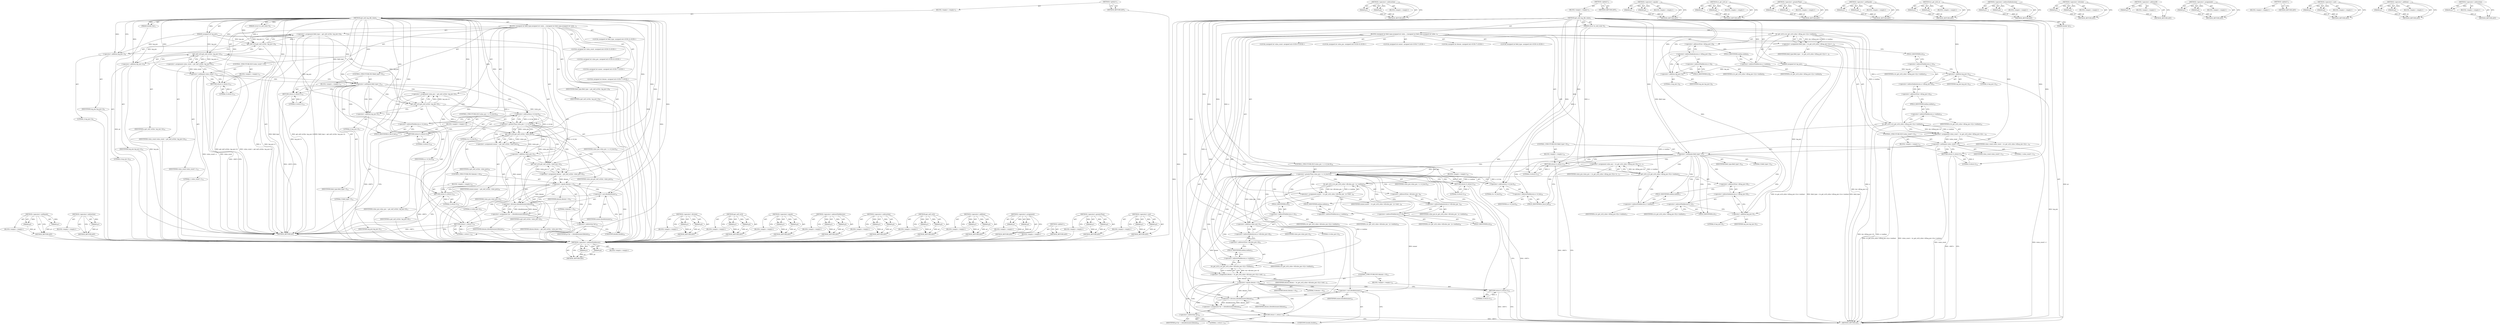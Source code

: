 digraph "&lt;operator&gt;.cast" {
vulnerable_170 [label=<(METHOD,&lt;operator&gt;.indirectFieldAccess)>];
vulnerable_171 [label=<(PARAM,p1)>];
vulnerable_172 [label=<(PARAM,p2)>];
vulnerable_173 [label=<(BLOCK,&lt;empty&gt;,&lt;empty&gt;)>];
vulnerable_174 [label=<(METHOD_RETURN,ANY)>];
vulnerable_195 [label=<(METHOD,&lt;operator&gt;.subtraction)>];
vulnerable_196 [label=<(PARAM,p1)>];
vulnerable_197 [label=<(PARAM,p2)>];
vulnerable_198 [label=<(BLOCK,&lt;empty&gt;,&lt;empty&gt;)>];
vulnerable_199 [label=<(METHOD_RETURN,ANY)>];
vulnerable_6 [label=<(METHOD,&lt;global&gt;)<SUB>1</SUB>>];
vulnerable_7 [label=<(BLOCK,&lt;empty&gt;,&lt;empty&gt;)<SUB>1</SUB>>];
vulnerable_8 [label=<(METHOD,get_exif_tag_dbl_value)<SUB>1</SUB>>];
vulnerable_9 [label=<(PARAM,struct iw_exif_state *e)<SUB>1</SUB>>];
vulnerable_10 [label=<(PARAM,unsigned int tag_pos)<SUB>1</SUB>>];
vulnerable_11 [label=<(PARAM,double *pv)<SUB>2</SUB>>];
vulnerable_12 [label=<(BLOCK,{
	unsigned int field_type;
	unsigned int value...,{
	unsigned int field_type;
	unsigned int value...)<SUB>3</SUB>>];
vulnerable_13 [label="<(LOCAL,unsigned int field_type: unsigned int)<SUB>4</SUB>>"];
vulnerable_14 [label="<(LOCAL,unsigned int value_count: unsigned int)<SUB>5</SUB>>"];
vulnerable_15 [label="<(LOCAL,unsigned int value_pos: unsigned int)<SUB>6</SUB>>"];
vulnerable_16 [label="<(LOCAL,unsigned int numer: unsigned int)<SUB>7</SUB>>"];
vulnerable_17 [label="<(LOCAL,unsigned int denom: unsigned int)<SUB>7</SUB>>"];
vulnerable_18 [label=<(&lt;operator&gt;.assignment,field_type = iw_get_ui16_e(&amp;e-&gt;d[tag_pos+2],e-&gt;...)<SUB>9</SUB>>];
vulnerable_19 [label=<(IDENTIFIER,field_type,field_type = iw_get_ui16_e(&amp;e-&gt;d[tag_pos+2],e-&gt;...)<SUB>9</SUB>>];
vulnerable_20 [label=<(iw_get_ui16_e,iw_get_ui16_e(&amp;e-&gt;d[tag_pos+2],e-&gt;endian))<SUB>9</SUB>>];
vulnerable_21 [label=<(&lt;operator&gt;.addressOf,&amp;e-&gt;d[tag_pos+2])<SUB>9</SUB>>];
vulnerable_22 [label=<(&lt;operator&gt;.indirectIndexAccess,e-&gt;d[tag_pos+2])<SUB>9</SUB>>];
vulnerable_23 [label=<(&lt;operator&gt;.indirectFieldAccess,e-&gt;d)<SUB>9</SUB>>];
vulnerable_24 [label=<(IDENTIFIER,e,iw_get_ui16_e(&amp;e-&gt;d[tag_pos+2],e-&gt;endian))<SUB>9</SUB>>];
vulnerable_25 [label=<(FIELD_IDENTIFIER,d,d)<SUB>9</SUB>>];
vulnerable_26 [label=<(&lt;operator&gt;.addition,tag_pos+2)<SUB>9</SUB>>];
vulnerable_27 [label=<(IDENTIFIER,tag_pos,tag_pos+2)<SUB>9</SUB>>];
vulnerable_28 [label=<(LITERAL,2,tag_pos+2)<SUB>9</SUB>>];
vulnerable_29 [label=<(&lt;operator&gt;.indirectFieldAccess,e-&gt;endian)<SUB>9</SUB>>];
vulnerable_30 [label=<(IDENTIFIER,e,iw_get_ui16_e(&amp;e-&gt;d[tag_pos+2],e-&gt;endian))<SUB>9</SUB>>];
vulnerable_31 [label=<(FIELD_IDENTIFIER,endian,endian)<SUB>9</SUB>>];
vulnerable_32 [label=<(&lt;operator&gt;.assignment,value_count = iw_get_ui32_e(&amp;e-&gt;d[tag_pos+4],e-...)<SUB>10</SUB>>];
vulnerable_33 [label=<(IDENTIFIER,value_count,value_count = iw_get_ui32_e(&amp;e-&gt;d[tag_pos+4],e-...)<SUB>10</SUB>>];
vulnerable_34 [label=<(iw_get_ui32_e,iw_get_ui32_e(&amp;e-&gt;d[tag_pos+4],e-&gt;endian))<SUB>10</SUB>>];
vulnerable_35 [label=<(&lt;operator&gt;.addressOf,&amp;e-&gt;d[tag_pos+4])<SUB>10</SUB>>];
vulnerable_36 [label=<(&lt;operator&gt;.indirectIndexAccess,e-&gt;d[tag_pos+4])<SUB>10</SUB>>];
vulnerable_37 [label=<(&lt;operator&gt;.indirectFieldAccess,e-&gt;d)<SUB>10</SUB>>];
vulnerable_38 [label=<(IDENTIFIER,e,iw_get_ui32_e(&amp;e-&gt;d[tag_pos+4],e-&gt;endian))<SUB>10</SUB>>];
vulnerable_39 [label=<(FIELD_IDENTIFIER,d,d)<SUB>10</SUB>>];
vulnerable_40 [label=<(&lt;operator&gt;.addition,tag_pos+4)<SUB>10</SUB>>];
vulnerable_41 [label=<(IDENTIFIER,tag_pos,tag_pos+4)<SUB>10</SUB>>];
vulnerable_42 [label=<(LITERAL,4,tag_pos+4)<SUB>10</SUB>>];
vulnerable_43 [label=<(&lt;operator&gt;.indirectFieldAccess,e-&gt;endian)<SUB>10</SUB>>];
vulnerable_44 [label=<(IDENTIFIER,e,iw_get_ui32_e(&amp;e-&gt;d[tag_pos+4],e-&gt;endian))<SUB>10</SUB>>];
vulnerable_45 [label=<(FIELD_IDENTIFIER,endian,endian)<SUB>10</SUB>>];
vulnerable_46 [label=<(CONTROL_STRUCTURE,IF,if (value_count!=1))<SUB>12</SUB>>];
vulnerable_47 [label=<(&lt;operator&gt;.notEquals,value_count!=1)<SUB>12</SUB>>];
vulnerable_48 [label=<(IDENTIFIER,value_count,value_count!=1)<SUB>12</SUB>>];
vulnerable_49 [label=<(LITERAL,1,value_count!=1)<SUB>12</SUB>>];
vulnerable_50 [label=<(BLOCK,&lt;empty&gt;,&lt;empty&gt;)<SUB>12</SUB>>];
vulnerable_51 [label=<(RETURN,return 0;,return 0;)<SUB>12</SUB>>];
vulnerable_52 [label=<(LITERAL,0,return 0;)<SUB>12</SUB>>];
vulnerable_53 [label=<(CONTROL_STRUCTURE,IF,if (field_type!=5))<SUB>14</SUB>>];
vulnerable_54 [label=<(&lt;operator&gt;.notEquals,field_type!=5)<SUB>14</SUB>>];
vulnerable_55 [label=<(IDENTIFIER,field_type,field_type!=5)<SUB>14</SUB>>];
vulnerable_56 [label=<(LITERAL,5,field_type!=5)<SUB>14</SUB>>];
vulnerable_57 [label=<(BLOCK,&lt;empty&gt;,&lt;empty&gt;)<SUB>14</SUB>>];
vulnerable_58 [label=<(RETURN,return 0;,return 0;)<SUB>14</SUB>>];
vulnerable_59 [label=<(LITERAL,0,return 0;)<SUB>14</SUB>>];
vulnerable_60 [label=<(&lt;operator&gt;.assignment,value_pos = iw_get_ui32_e(&amp;e-&gt;d[tag_pos+8],e-&gt;e...)<SUB>17</SUB>>];
vulnerable_61 [label=<(IDENTIFIER,value_pos,value_pos = iw_get_ui32_e(&amp;e-&gt;d[tag_pos+8],e-&gt;e...)<SUB>17</SUB>>];
vulnerable_62 [label=<(iw_get_ui32_e,iw_get_ui32_e(&amp;e-&gt;d[tag_pos+8],e-&gt;endian))<SUB>17</SUB>>];
vulnerable_63 [label=<(&lt;operator&gt;.addressOf,&amp;e-&gt;d[tag_pos+8])<SUB>17</SUB>>];
vulnerable_64 [label=<(&lt;operator&gt;.indirectIndexAccess,e-&gt;d[tag_pos+8])<SUB>17</SUB>>];
vulnerable_65 [label=<(&lt;operator&gt;.indirectFieldAccess,e-&gt;d)<SUB>17</SUB>>];
vulnerable_66 [label=<(IDENTIFIER,e,iw_get_ui32_e(&amp;e-&gt;d[tag_pos+8],e-&gt;endian))<SUB>17</SUB>>];
vulnerable_67 [label=<(FIELD_IDENTIFIER,d,d)<SUB>17</SUB>>];
vulnerable_68 [label=<(&lt;operator&gt;.addition,tag_pos+8)<SUB>17</SUB>>];
vulnerable_69 [label=<(IDENTIFIER,tag_pos,tag_pos+8)<SUB>17</SUB>>];
vulnerable_70 [label=<(LITERAL,8,tag_pos+8)<SUB>17</SUB>>];
vulnerable_71 [label=<(&lt;operator&gt;.indirectFieldAccess,e-&gt;endian)<SUB>17</SUB>>];
vulnerable_72 [label=<(IDENTIFIER,e,iw_get_ui32_e(&amp;e-&gt;d[tag_pos+8],e-&gt;endian))<SUB>17</SUB>>];
vulnerable_73 [label=<(FIELD_IDENTIFIER,endian,endian)<SUB>17</SUB>>];
vulnerable_74 [label=<(CONTROL_STRUCTURE,IF,if (value_pos &gt; e-&gt;d_len-8))<SUB>18</SUB>>];
vulnerable_75 [label=<(&lt;operator&gt;.greaterThan,value_pos &gt; e-&gt;d_len-8)<SUB>18</SUB>>];
vulnerable_76 [label=<(IDENTIFIER,value_pos,value_pos &gt; e-&gt;d_len-8)<SUB>18</SUB>>];
vulnerable_77 [label=<(&lt;operator&gt;.subtraction,e-&gt;d_len-8)<SUB>18</SUB>>];
vulnerable_78 [label=<(&lt;operator&gt;.indirectFieldAccess,e-&gt;d_len)<SUB>18</SUB>>];
vulnerable_79 [label=<(IDENTIFIER,e,e-&gt;d_len-8)<SUB>18</SUB>>];
vulnerable_80 [label=<(FIELD_IDENTIFIER,d_len,d_len)<SUB>18</SUB>>];
vulnerable_81 [label=<(LITERAL,8,e-&gt;d_len-8)<SUB>18</SUB>>];
vulnerable_82 [label=<(BLOCK,&lt;empty&gt;,&lt;empty&gt;)<SUB>18</SUB>>];
vulnerable_83 [label=<(RETURN,return 0;,return 0;)<SUB>18</SUB>>];
vulnerable_84 [label=<(LITERAL,0,return 0;)<SUB>18</SUB>>];
vulnerable_85 [label=<(&lt;operator&gt;.assignment,numer = iw_get_ui32_e(&amp;e-&gt;d[value_pos  ],e-&gt;end...)<SUB>20</SUB>>];
vulnerable_86 [label=<(IDENTIFIER,numer,numer = iw_get_ui32_e(&amp;e-&gt;d[value_pos  ],e-&gt;end...)<SUB>20</SUB>>];
vulnerable_87 [label=<(iw_get_ui32_e,iw_get_ui32_e(&amp;e-&gt;d[value_pos  ],e-&gt;endian))<SUB>20</SUB>>];
vulnerable_88 [label=<(&lt;operator&gt;.addressOf,&amp;e-&gt;d[value_pos  ])<SUB>20</SUB>>];
vulnerable_89 [label=<(&lt;operator&gt;.indirectIndexAccess,e-&gt;d[value_pos  ])<SUB>20</SUB>>];
vulnerable_90 [label=<(&lt;operator&gt;.indirectFieldAccess,e-&gt;d)<SUB>20</SUB>>];
vulnerable_91 [label=<(IDENTIFIER,e,iw_get_ui32_e(&amp;e-&gt;d[value_pos  ],e-&gt;endian))<SUB>20</SUB>>];
vulnerable_92 [label=<(FIELD_IDENTIFIER,d,d)<SUB>20</SUB>>];
vulnerable_93 [label=<(IDENTIFIER,value_pos,iw_get_ui32_e(&amp;e-&gt;d[value_pos  ],e-&gt;endian))<SUB>20</SUB>>];
vulnerable_94 [label=<(&lt;operator&gt;.indirectFieldAccess,e-&gt;endian)<SUB>20</SUB>>];
vulnerable_95 [label=<(IDENTIFIER,e,iw_get_ui32_e(&amp;e-&gt;d[value_pos  ],e-&gt;endian))<SUB>20</SUB>>];
vulnerable_96 [label=<(FIELD_IDENTIFIER,endian,endian)<SUB>20</SUB>>];
vulnerable_97 [label=<(&lt;operator&gt;.assignment,denom = iw_get_ui32_e(&amp;e-&gt;d[value_pos+4],e-&gt;end...)<SUB>21</SUB>>];
vulnerable_98 [label=<(IDENTIFIER,denom,denom = iw_get_ui32_e(&amp;e-&gt;d[value_pos+4],e-&gt;end...)<SUB>21</SUB>>];
vulnerable_99 [label=<(iw_get_ui32_e,iw_get_ui32_e(&amp;e-&gt;d[value_pos+4],e-&gt;endian))<SUB>21</SUB>>];
vulnerable_100 [label=<(&lt;operator&gt;.addressOf,&amp;e-&gt;d[value_pos+4])<SUB>21</SUB>>];
vulnerable_101 [label=<(&lt;operator&gt;.indirectIndexAccess,e-&gt;d[value_pos+4])<SUB>21</SUB>>];
vulnerable_102 [label=<(&lt;operator&gt;.indirectFieldAccess,e-&gt;d)<SUB>21</SUB>>];
vulnerable_103 [label=<(IDENTIFIER,e,iw_get_ui32_e(&amp;e-&gt;d[value_pos+4],e-&gt;endian))<SUB>21</SUB>>];
vulnerable_104 [label=<(FIELD_IDENTIFIER,d,d)<SUB>21</SUB>>];
vulnerable_105 [label=<(&lt;operator&gt;.addition,value_pos+4)<SUB>21</SUB>>];
vulnerable_106 [label=<(IDENTIFIER,value_pos,value_pos+4)<SUB>21</SUB>>];
vulnerable_107 [label=<(LITERAL,4,value_pos+4)<SUB>21</SUB>>];
vulnerable_108 [label=<(&lt;operator&gt;.indirectFieldAccess,e-&gt;endian)<SUB>21</SUB>>];
vulnerable_109 [label=<(IDENTIFIER,e,iw_get_ui32_e(&amp;e-&gt;d[value_pos+4],e-&gt;endian))<SUB>21</SUB>>];
vulnerable_110 [label=<(FIELD_IDENTIFIER,endian,endian)<SUB>21</SUB>>];
vulnerable_111 [label=<(CONTROL_STRUCTURE,IF,if (denom==0))<SUB>22</SUB>>];
vulnerable_112 [label=<(&lt;operator&gt;.equals,denom==0)<SUB>22</SUB>>];
vulnerable_113 [label=<(IDENTIFIER,denom,denom==0)<SUB>22</SUB>>];
vulnerable_114 [label=<(LITERAL,0,denom==0)<SUB>22</SUB>>];
vulnerable_115 [label=<(BLOCK,&lt;empty&gt;,&lt;empty&gt;)<SUB>22</SUB>>];
vulnerable_116 [label=<(RETURN,return 0;,return 0;)<SUB>22</SUB>>];
vulnerable_117 [label=<(LITERAL,0,return 0;)<SUB>22</SUB>>];
vulnerable_118 [label=<(&lt;operator&gt;.assignment,*pv = ((double)numer)/denom)<SUB>24</SUB>>];
vulnerable_119 [label=<(&lt;operator&gt;.indirection,*pv)<SUB>24</SUB>>];
vulnerable_120 [label=<(IDENTIFIER,pv,*pv = ((double)numer)/denom)<SUB>24</SUB>>];
vulnerable_121 [label=<(&lt;operator&gt;.division,((double)numer)/denom)<SUB>24</SUB>>];
vulnerable_122 [label=<(&lt;operator&gt;.cast,(double)numer)<SUB>24</SUB>>];
vulnerable_123 [label=<(UNKNOWN,double,double)<SUB>24</SUB>>];
vulnerable_124 [label=<(IDENTIFIER,numer,(double)numer)<SUB>24</SUB>>];
vulnerable_125 [label=<(IDENTIFIER,denom,((double)numer)/denom)<SUB>24</SUB>>];
vulnerable_126 [label=<(RETURN,return 1;,return 1;)<SUB>25</SUB>>];
vulnerable_127 [label=<(LITERAL,1,return 1;)<SUB>25</SUB>>];
vulnerable_128 [label=<(METHOD_RETURN,int)<SUB>1</SUB>>];
vulnerable_130 [label=<(METHOD_RETURN,ANY)<SUB>1</SUB>>];
vulnerable_200 [label=<(METHOD,&lt;operator&gt;.equals)>];
vulnerable_201 [label=<(PARAM,p1)>];
vulnerable_202 [label=<(PARAM,p2)>];
vulnerable_203 [label=<(BLOCK,&lt;empty&gt;,&lt;empty&gt;)>];
vulnerable_204 [label=<(METHOD_RETURN,ANY)>];
vulnerable_156 [label=<(METHOD,iw_get_ui16_e)>];
vulnerable_157 [label=<(PARAM,p1)>];
vulnerable_158 [label=<(PARAM,p2)>];
vulnerable_159 [label=<(BLOCK,&lt;empty&gt;,&lt;empty&gt;)>];
vulnerable_160 [label=<(METHOD_RETURN,ANY)>];
vulnerable_190 [label=<(METHOD,&lt;operator&gt;.greaterThan)>];
vulnerable_191 [label=<(PARAM,p1)>];
vulnerable_192 [label=<(PARAM,p2)>];
vulnerable_193 [label=<(BLOCK,&lt;empty&gt;,&lt;empty&gt;)>];
vulnerable_194 [label=<(METHOD_RETURN,ANY)>];
vulnerable_185 [label=<(METHOD,&lt;operator&gt;.notEquals)>];
vulnerable_186 [label=<(PARAM,p1)>];
vulnerable_187 [label=<(PARAM,p2)>];
vulnerable_188 [label=<(BLOCK,&lt;empty&gt;,&lt;empty&gt;)>];
vulnerable_189 [label=<(METHOD_RETURN,ANY)>];
vulnerable_180 [label=<(METHOD,iw_get_ui32_e)>];
vulnerable_181 [label=<(PARAM,p1)>];
vulnerable_182 [label=<(PARAM,p2)>];
vulnerable_183 [label=<(BLOCK,&lt;empty&gt;,&lt;empty&gt;)>];
vulnerable_184 [label=<(METHOD_RETURN,ANY)>];
vulnerable_165 [label=<(METHOD,&lt;operator&gt;.indirectIndexAccess)>];
vulnerable_166 [label=<(PARAM,p1)>];
vulnerable_167 [label=<(PARAM,p2)>];
vulnerable_168 [label=<(BLOCK,&lt;empty&gt;,&lt;empty&gt;)>];
vulnerable_169 [label=<(METHOD_RETURN,ANY)>];
vulnerable_209 [label=<(METHOD,&lt;operator&gt;.division)>];
vulnerable_210 [label=<(PARAM,p1)>];
vulnerable_211 [label=<(PARAM,p2)>];
vulnerable_212 [label=<(BLOCK,&lt;empty&gt;,&lt;empty&gt;)>];
vulnerable_213 [label=<(METHOD_RETURN,ANY)>];
vulnerable_161 [label=<(METHOD,&lt;operator&gt;.addressOf)>];
vulnerable_162 [label=<(PARAM,p1)>];
vulnerable_163 [label=<(BLOCK,&lt;empty&gt;,&lt;empty&gt;)>];
vulnerable_164 [label=<(METHOD_RETURN,ANY)>];
vulnerable_151 [label=<(METHOD,&lt;operator&gt;.assignment)>];
vulnerable_152 [label=<(PARAM,p1)>];
vulnerable_153 [label=<(PARAM,p2)>];
vulnerable_154 [label=<(BLOCK,&lt;empty&gt;,&lt;empty&gt;)>];
vulnerable_155 [label=<(METHOD_RETURN,ANY)>];
vulnerable_145 [label=<(METHOD,&lt;global&gt;)<SUB>1</SUB>>];
vulnerable_146 [label=<(BLOCK,&lt;empty&gt;,&lt;empty&gt;)>];
vulnerable_147 [label=<(METHOD_RETURN,ANY)>];
vulnerable_214 [label=<(METHOD,&lt;operator&gt;.cast)>];
vulnerable_215 [label=<(PARAM,p1)>];
vulnerable_216 [label=<(PARAM,p2)>];
vulnerable_217 [label=<(BLOCK,&lt;empty&gt;,&lt;empty&gt;)>];
vulnerable_218 [label=<(METHOD_RETURN,ANY)>];
vulnerable_175 [label=<(METHOD,&lt;operator&gt;.addition)>];
vulnerable_176 [label=<(PARAM,p1)>];
vulnerable_177 [label=<(PARAM,p2)>];
vulnerable_178 [label=<(BLOCK,&lt;empty&gt;,&lt;empty&gt;)>];
vulnerable_179 [label=<(METHOD_RETURN,ANY)>];
vulnerable_205 [label=<(METHOD,&lt;operator&gt;.indirection)>];
vulnerable_206 [label=<(PARAM,p1)>];
vulnerable_207 [label=<(BLOCK,&lt;empty&gt;,&lt;empty&gt;)>];
vulnerable_208 [label=<(METHOD_RETURN,ANY)>];
fixed_136 [label=<(METHOD,&lt;operator&gt;.notEquals)>];
fixed_137 [label=<(PARAM,p1)>];
fixed_138 [label=<(PARAM,p2)>];
fixed_139 [label=<(BLOCK,&lt;empty&gt;,&lt;empty&gt;)>];
fixed_140 [label=<(METHOD_RETURN,ANY)>];
fixed_161 [label=<(METHOD,&lt;operator&gt;.indirection)>];
fixed_162 [label=<(PARAM,p1)>];
fixed_163 [label=<(BLOCK,&lt;empty&gt;,&lt;empty&gt;)>];
fixed_164 [label=<(METHOD_RETURN,ANY)>];
fixed_6 [label=<(METHOD,&lt;global&gt;)<SUB>1</SUB>>];
fixed_7 [label=<(BLOCK,&lt;empty&gt;,&lt;empty&gt;)<SUB>1</SUB>>];
fixed_8 [label=<(METHOD,get_exif_tag_dbl_value)<SUB>1</SUB>>];
fixed_9 [label=<(PARAM,struct iw_exif_state *e)<SUB>1</SUB>>];
fixed_10 [label=<(PARAM,unsigned int tag_pos)<SUB>1</SUB>>];
fixed_11 [label=<(PARAM,double *pv)<SUB>2</SUB>>];
fixed_12 [label=<(BLOCK,{
	unsigned int field_type;
	unsigned int value...,{
	unsigned int field_type;
	unsigned int value...)<SUB>3</SUB>>];
fixed_13 [label="<(LOCAL,unsigned int field_type: unsigned int)<SUB>4</SUB>>"];
fixed_14 [label="<(LOCAL,unsigned int value_count: unsigned int)<SUB>5</SUB>>"];
fixed_15 [label="<(LOCAL,unsigned int value_pos: unsigned int)<SUB>6</SUB>>"];
fixed_16 [label="<(LOCAL,unsigned int numer: unsigned int)<SUB>7</SUB>>"];
fixed_17 [label="<(LOCAL,unsigned int denom: unsigned int)<SUB>7</SUB>>"];
fixed_18 [label=<(&lt;operator&gt;.assignment,field_type = get_exif_ui16(e, tag_pos+2))<SUB>9</SUB>>];
fixed_19 [label=<(IDENTIFIER,field_type,field_type = get_exif_ui16(e, tag_pos+2))<SUB>9</SUB>>];
fixed_20 [label=<(get_exif_ui16,get_exif_ui16(e, tag_pos+2))<SUB>9</SUB>>];
fixed_21 [label=<(IDENTIFIER,e,get_exif_ui16(e, tag_pos+2))<SUB>9</SUB>>];
fixed_22 [label=<(&lt;operator&gt;.addition,tag_pos+2)<SUB>9</SUB>>];
fixed_23 [label=<(IDENTIFIER,tag_pos,tag_pos+2)<SUB>9</SUB>>];
fixed_24 [label=<(LITERAL,2,tag_pos+2)<SUB>9</SUB>>];
fixed_25 [label=<(&lt;operator&gt;.assignment,value_count = get_exif_ui32(e, tag_pos+4))<SUB>10</SUB>>];
fixed_26 [label=<(IDENTIFIER,value_count,value_count = get_exif_ui32(e, tag_pos+4))<SUB>10</SUB>>];
fixed_27 [label=<(get_exif_ui32,get_exif_ui32(e, tag_pos+4))<SUB>10</SUB>>];
fixed_28 [label=<(IDENTIFIER,e,get_exif_ui32(e, tag_pos+4))<SUB>10</SUB>>];
fixed_29 [label=<(&lt;operator&gt;.addition,tag_pos+4)<SUB>10</SUB>>];
fixed_30 [label=<(IDENTIFIER,tag_pos,tag_pos+4)<SUB>10</SUB>>];
fixed_31 [label=<(LITERAL,4,tag_pos+4)<SUB>10</SUB>>];
fixed_32 [label=<(CONTROL_STRUCTURE,IF,if (value_count!=1))<SUB>12</SUB>>];
fixed_33 [label=<(&lt;operator&gt;.notEquals,value_count!=1)<SUB>12</SUB>>];
fixed_34 [label=<(IDENTIFIER,value_count,value_count!=1)<SUB>12</SUB>>];
fixed_35 [label=<(LITERAL,1,value_count!=1)<SUB>12</SUB>>];
fixed_36 [label=<(BLOCK,&lt;empty&gt;,&lt;empty&gt;)<SUB>12</SUB>>];
fixed_37 [label=<(RETURN,return 0;,return 0;)<SUB>12</SUB>>];
fixed_38 [label=<(LITERAL,0,return 0;)<SUB>12</SUB>>];
fixed_39 [label=<(CONTROL_STRUCTURE,IF,if (field_type!=5))<SUB>14</SUB>>];
fixed_40 [label=<(&lt;operator&gt;.notEquals,field_type!=5)<SUB>14</SUB>>];
fixed_41 [label=<(IDENTIFIER,field_type,field_type!=5)<SUB>14</SUB>>];
fixed_42 [label=<(LITERAL,5,field_type!=5)<SUB>14</SUB>>];
fixed_43 [label=<(BLOCK,&lt;empty&gt;,&lt;empty&gt;)<SUB>14</SUB>>];
fixed_44 [label=<(RETURN,return 0;,return 0;)<SUB>14</SUB>>];
fixed_45 [label=<(LITERAL,0,return 0;)<SUB>14</SUB>>];
fixed_46 [label=<(&lt;operator&gt;.assignment,value_pos = get_exif_ui32(e, tag_pos+8))<SUB>17</SUB>>];
fixed_47 [label=<(IDENTIFIER,value_pos,value_pos = get_exif_ui32(e, tag_pos+8))<SUB>17</SUB>>];
fixed_48 [label=<(get_exif_ui32,get_exif_ui32(e, tag_pos+8))<SUB>17</SUB>>];
fixed_49 [label=<(IDENTIFIER,e,get_exif_ui32(e, tag_pos+8))<SUB>17</SUB>>];
fixed_50 [label=<(&lt;operator&gt;.addition,tag_pos+8)<SUB>17</SUB>>];
fixed_51 [label=<(IDENTIFIER,tag_pos,tag_pos+8)<SUB>17</SUB>>];
fixed_52 [label=<(LITERAL,8,tag_pos+8)<SUB>17</SUB>>];
fixed_53 [label=<(CONTROL_STRUCTURE,IF,if (value_pos &gt; e-&gt;d_len-8))<SUB>18</SUB>>];
fixed_54 [label=<(&lt;operator&gt;.greaterThan,value_pos &gt; e-&gt;d_len-8)<SUB>18</SUB>>];
fixed_55 [label=<(IDENTIFIER,value_pos,value_pos &gt; e-&gt;d_len-8)<SUB>18</SUB>>];
fixed_56 [label=<(&lt;operator&gt;.subtraction,e-&gt;d_len-8)<SUB>18</SUB>>];
fixed_57 [label=<(&lt;operator&gt;.indirectFieldAccess,e-&gt;d_len)<SUB>18</SUB>>];
fixed_58 [label=<(IDENTIFIER,e,e-&gt;d_len-8)<SUB>18</SUB>>];
fixed_59 [label=<(FIELD_IDENTIFIER,d_len,d_len)<SUB>18</SUB>>];
fixed_60 [label=<(LITERAL,8,e-&gt;d_len-8)<SUB>18</SUB>>];
fixed_61 [label=<(BLOCK,&lt;empty&gt;,&lt;empty&gt;)<SUB>18</SUB>>];
fixed_62 [label=<(RETURN,return 0;,return 0;)<SUB>18</SUB>>];
fixed_63 [label=<(LITERAL,0,return 0;)<SUB>18</SUB>>];
fixed_64 [label=<(&lt;operator&gt;.assignment,numer = get_exif_ui32(e, value_pos))<SUB>20</SUB>>];
fixed_65 [label=<(IDENTIFIER,numer,numer = get_exif_ui32(e, value_pos))<SUB>20</SUB>>];
fixed_66 [label=<(get_exif_ui32,get_exif_ui32(e, value_pos))<SUB>20</SUB>>];
fixed_67 [label=<(IDENTIFIER,e,get_exif_ui32(e, value_pos))<SUB>20</SUB>>];
fixed_68 [label=<(IDENTIFIER,value_pos,get_exif_ui32(e, value_pos))<SUB>20</SUB>>];
fixed_69 [label=<(&lt;operator&gt;.assignment,denom = get_exif_ui32(e, value_pos+4))<SUB>21</SUB>>];
fixed_70 [label=<(IDENTIFIER,denom,denom = get_exif_ui32(e, value_pos+4))<SUB>21</SUB>>];
fixed_71 [label=<(get_exif_ui32,get_exif_ui32(e, value_pos+4))<SUB>21</SUB>>];
fixed_72 [label=<(IDENTIFIER,e,get_exif_ui32(e, value_pos+4))<SUB>21</SUB>>];
fixed_73 [label=<(&lt;operator&gt;.addition,value_pos+4)<SUB>21</SUB>>];
fixed_74 [label=<(IDENTIFIER,value_pos,value_pos+4)<SUB>21</SUB>>];
fixed_75 [label=<(LITERAL,4,value_pos+4)<SUB>21</SUB>>];
fixed_76 [label=<(CONTROL_STRUCTURE,IF,if (denom==0))<SUB>22</SUB>>];
fixed_77 [label=<(&lt;operator&gt;.equals,denom==0)<SUB>22</SUB>>];
fixed_78 [label=<(IDENTIFIER,denom,denom==0)<SUB>22</SUB>>];
fixed_79 [label=<(LITERAL,0,denom==0)<SUB>22</SUB>>];
fixed_80 [label=<(BLOCK,&lt;empty&gt;,&lt;empty&gt;)<SUB>22</SUB>>];
fixed_81 [label=<(RETURN,return 0;,return 0;)<SUB>22</SUB>>];
fixed_82 [label=<(LITERAL,0,return 0;)<SUB>22</SUB>>];
fixed_83 [label=<(&lt;operator&gt;.assignment,*pv = ((double)numer)/denom)<SUB>24</SUB>>];
fixed_84 [label=<(&lt;operator&gt;.indirection,*pv)<SUB>24</SUB>>];
fixed_85 [label=<(IDENTIFIER,pv,*pv = ((double)numer)/denom)<SUB>24</SUB>>];
fixed_86 [label=<(&lt;operator&gt;.division,((double)numer)/denom)<SUB>24</SUB>>];
fixed_87 [label=<(&lt;operator&gt;.cast,(double)numer)<SUB>24</SUB>>];
fixed_88 [label=<(UNKNOWN,double,double)<SUB>24</SUB>>];
fixed_89 [label=<(IDENTIFIER,numer,(double)numer)<SUB>24</SUB>>];
fixed_90 [label=<(IDENTIFIER,denom,((double)numer)/denom)<SUB>24</SUB>>];
fixed_91 [label=<(RETURN,return 1;,return 1;)<SUB>25</SUB>>];
fixed_92 [label=<(LITERAL,1,return 1;)<SUB>25</SUB>>];
fixed_93 [label=<(METHOD_RETURN,int)<SUB>1</SUB>>];
fixed_95 [label=<(METHOD_RETURN,ANY)<SUB>1</SUB>>];
fixed_165 [label=<(METHOD,&lt;operator&gt;.division)>];
fixed_166 [label=<(PARAM,p1)>];
fixed_167 [label=<(PARAM,p2)>];
fixed_168 [label=<(BLOCK,&lt;empty&gt;,&lt;empty&gt;)>];
fixed_169 [label=<(METHOD_RETURN,ANY)>];
fixed_121 [label=<(METHOD,get_exif_ui16)>];
fixed_122 [label=<(PARAM,p1)>];
fixed_123 [label=<(PARAM,p2)>];
fixed_124 [label=<(BLOCK,&lt;empty&gt;,&lt;empty&gt;)>];
fixed_125 [label=<(METHOD_RETURN,ANY)>];
fixed_156 [label=<(METHOD,&lt;operator&gt;.equals)>];
fixed_157 [label=<(PARAM,p1)>];
fixed_158 [label=<(PARAM,p2)>];
fixed_159 [label=<(BLOCK,&lt;empty&gt;,&lt;empty&gt;)>];
fixed_160 [label=<(METHOD_RETURN,ANY)>];
fixed_151 [label=<(METHOD,&lt;operator&gt;.indirectFieldAccess)>];
fixed_152 [label=<(PARAM,p1)>];
fixed_153 [label=<(PARAM,p2)>];
fixed_154 [label=<(BLOCK,&lt;empty&gt;,&lt;empty&gt;)>];
fixed_155 [label=<(METHOD_RETURN,ANY)>];
fixed_146 [label=<(METHOD,&lt;operator&gt;.subtraction)>];
fixed_147 [label=<(PARAM,p1)>];
fixed_148 [label=<(PARAM,p2)>];
fixed_149 [label=<(BLOCK,&lt;empty&gt;,&lt;empty&gt;)>];
fixed_150 [label=<(METHOD_RETURN,ANY)>];
fixed_131 [label=<(METHOD,get_exif_ui32)>];
fixed_132 [label=<(PARAM,p1)>];
fixed_133 [label=<(PARAM,p2)>];
fixed_134 [label=<(BLOCK,&lt;empty&gt;,&lt;empty&gt;)>];
fixed_135 [label=<(METHOD_RETURN,ANY)>];
fixed_126 [label=<(METHOD,&lt;operator&gt;.addition)>];
fixed_127 [label=<(PARAM,p1)>];
fixed_128 [label=<(PARAM,p2)>];
fixed_129 [label=<(BLOCK,&lt;empty&gt;,&lt;empty&gt;)>];
fixed_130 [label=<(METHOD_RETURN,ANY)>];
fixed_116 [label=<(METHOD,&lt;operator&gt;.assignment)>];
fixed_117 [label=<(PARAM,p1)>];
fixed_118 [label=<(PARAM,p2)>];
fixed_119 [label=<(BLOCK,&lt;empty&gt;,&lt;empty&gt;)>];
fixed_120 [label=<(METHOD_RETURN,ANY)>];
fixed_110 [label=<(METHOD,&lt;global&gt;)<SUB>1</SUB>>];
fixed_111 [label=<(BLOCK,&lt;empty&gt;,&lt;empty&gt;)>];
fixed_112 [label=<(METHOD_RETURN,ANY)>];
fixed_141 [label=<(METHOD,&lt;operator&gt;.greaterThan)>];
fixed_142 [label=<(PARAM,p1)>];
fixed_143 [label=<(PARAM,p2)>];
fixed_144 [label=<(BLOCK,&lt;empty&gt;,&lt;empty&gt;)>];
fixed_145 [label=<(METHOD_RETURN,ANY)>];
fixed_170 [label=<(METHOD,&lt;operator&gt;.cast)>];
fixed_171 [label=<(PARAM,p1)>];
fixed_172 [label=<(PARAM,p2)>];
fixed_173 [label=<(BLOCK,&lt;empty&gt;,&lt;empty&gt;)>];
fixed_174 [label=<(METHOD_RETURN,ANY)>];
vulnerable_170 -> vulnerable_171  [key=0, label="AST: "];
vulnerable_170 -> vulnerable_171  [key=1, label="DDG: "];
vulnerable_170 -> vulnerable_173  [key=0, label="AST: "];
vulnerable_170 -> vulnerable_172  [key=0, label="AST: "];
vulnerable_170 -> vulnerable_172  [key=1, label="DDG: "];
vulnerable_170 -> vulnerable_174  [key=0, label="AST: "];
vulnerable_170 -> vulnerable_174  [key=1, label="CFG: "];
vulnerable_171 -> vulnerable_174  [key=0, label="DDG: p1"];
vulnerable_172 -> vulnerable_174  [key=0, label="DDG: p2"];
vulnerable_195 -> vulnerable_196  [key=0, label="AST: "];
vulnerable_195 -> vulnerable_196  [key=1, label="DDG: "];
vulnerable_195 -> vulnerable_198  [key=0, label="AST: "];
vulnerable_195 -> vulnerable_197  [key=0, label="AST: "];
vulnerable_195 -> vulnerable_197  [key=1, label="DDG: "];
vulnerable_195 -> vulnerable_199  [key=0, label="AST: "];
vulnerable_195 -> vulnerable_199  [key=1, label="CFG: "];
vulnerable_196 -> vulnerable_199  [key=0, label="DDG: p1"];
vulnerable_197 -> vulnerable_199  [key=0, label="DDG: p2"];
vulnerable_6 -> vulnerable_7  [key=0, label="AST: "];
vulnerable_6 -> vulnerable_130  [key=0, label="AST: "];
vulnerable_6 -> vulnerable_130  [key=1, label="CFG: "];
vulnerable_7 -> vulnerable_8  [key=0, label="AST: "];
vulnerable_8 -> vulnerable_9  [key=0, label="AST: "];
vulnerable_8 -> vulnerable_9  [key=1, label="DDG: "];
vulnerable_8 -> vulnerable_10  [key=0, label="AST: "];
vulnerable_8 -> vulnerable_10  [key=1, label="DDG: "];
vulnerable_8 -> vulnerable_11  [key=0, label="AST: "];
vulnerable_8 -> vulnerable_11  [key=1, label="DDG: "];
vulnerable_8 -> vulnerable_12  [key=0, label="AST: "];
vulnerable_8 -> vulnerable_128  [key=0, label="AST: "];
vulnerable_8 -> vulnerable_25  [key=0, label="CFG: "];
vulnerable_8 -> vulnerable_126  [key=0, label="DDG: "];
vulnerable_8 -> vulnerable_127  [key=0, label="DDG: "];
vulnerable_8 -> vulnerable_47  [key=0, label="DDG: "];
vulnerable_8 -> vulnerable_51  [key=0, label="DDG: "];
vulnerable_8 -> vulnerable_54  [key=0, label="DDG: "];
vulnerable_8 -> vulnerable_58  [key=0, label="DDG: "];
vulnerable_8 -> vulnerable_75  [key=0, label="DDG: "];
vulnerable_8 -> vulnerable_83  [key=0, label="DDG: "];
vulnerable_8 -> vulnerable_112  [key=0, label="DDG: "];
vulnerable_8 -> vulnerable_116  [key=0, label="DDG: "];
vulnerable_8 -> vulnerable_121  [key=0, label="DDG: "];
vulnerable_8 -> vulnerable_52  [key=0, label="DDG: "];
vulnerable_8 -> vulnerable_59  [key=0, label="DDG: "];
vulnerable_8 -> vulnerable_77  [key=0, label="DDG: "];
vulnerable_8 -> vulnerable_84  [key=0, label="DDG: "];
vulnerable_8 -> vulnerable_117  [key=0, label="DDG: "];
vulnerable_8 -> vulnerable_122  [key=0, label="DDG: "];
vulnerable_8 -> vulnerable_26  [key=0, label="DDG: "];
vulnerable_8 -> vulnerable_40  [key=0, label="DDG: "];
vulnerable_8 -> vulnerable_68  [key=0, label="DDG: "];
vulnerable_8 -> vulnerable_105  [key=0, label="DDG: "];
vulnerable_9 -> vulnerable_128  [key=0, label="DDG: e"];
vulnerable_9 -> vulnerable_20  [key=0, label="DDG: e"];
vulnerable_9 -> vulnerable_34  [key=0, label="DDG: e"];
vulnerable_9 -> vulnerable_62  [key=0, label="DDG: e"];
vulnerable_9 -> vulnerable_87  [key=0, label="DDG: e"];
vulnerable_9 -> vulnerable_99  [key=0, label="DDG: e"];
vulnerable_9 -> vulnerable_77  [key=0, label="DDG: e"];
vulnerable_10 -> vulnerable_26  [key=0, label="DDG: tag_pos"];
vulnerable_10 -> vulnerable_40  [key=0, label="DDG: tag_pos"];
vulnerable_10 -> vulnerable_68  [key=0, label="DDG: tag_pos"];
vulnerable_11 -> vulnerable_128  [key=0, label="DDG: pv"];
vulnerable_12 -> vulnerable_13  [key=0, label="AST: "];
vulnerable_12 -> vulnerable_14  [key=0, label="AST: "];
vulnerable_12 -> vulnerable_15  [key=0, label="AST: "];
vulnerable_12 -> vulnerable_16  [key=0, label="AST: "];
vulnerable_12 -> vulnerable_17  [key=0, label="AST: "];
vulnerable_12 -> vulnerable_18  [key=0, label="AST: "];
vulnerable_12 -> vulnerable_32  [key=0, label="AST: "];
vulnerable_12 -> vulnerable_46  [key=0, label="AST: "];
vulnerable_12 -> vulnerable_53  [key=0, label="AST: "];
vulnerable_12 -> vulnerable_60  [key=0, label="AST: "];
vulnerable_12 -> vulnerable_74  [key=0, label="AST: "];
vulnerable_12 -> vulnerable_85  [key=0, label="AST: "];
vulnerable_12 -> vulnerable_97  [key=0, label="AST: "];
vulnerable_12 -> vulnerable_111  [key=0, label="AST: "];
vulnerable_12 -> vulnerable_118  [key=0, label="AST: "];
vulnerable_12 -> vulnerable_126  [key=0, label="AST: "];
vulnerable_18 -> vulnerable_19  [key=0, label="AST: "];
vulnerable_18 -> vulnerable_20  [key=0, label="AST: "];
vulnerable_18 -> vulnerable_39  [key=0, label="CFG: "];
vulnerable_18 -> vulnerable_128  [key=0, label="DDG: field_type"];
vulnerable_18 -> vulnerable_128  [key=1, label="DDG: iw_get_ui16_e(&amp;e-&gt;d[tag_pos+2],e-&gt;endian)"];
vulnerable_18 -> vulnerable_128  [key=2, label="DDG: field_type = iw_get_ui16_e(&amp;e-&gt;d[tag_pos+2],e-&gt;endian)"];
vulnerable_18 -> vulnerable_54  [key=0, label="DDG: field_type"];
vulnerable_20 -> vulnerable_21  [key=0, label="AST: "];
vulnerable_20 -> vulnerable_29  [key=0, label="AST: "];
vulnerable_20 -> vulnerable_18  [key=0, label="CFG: "];
vulnerable_20 -> vulnerable_18  [key=1, label="DDG: &amp;e-&gt;d[tag_pos+2]"];
vulnerable_20 -> vulnerable_18  [key=2, label="DDG: e-&gt;endian"];
vulnerable_20 -> vulnerable_128  [key=0, label="DDG: &amp;e-&gt;d[tag_pos+2]"];
vulnerable_20 -> vulnerable_34  [key=0, label="DDG: e-&gt;endian"];
vulnerable_21 -> vulnerable_22  [key=0, label="AST: "];
vulnerable_21 -> vulnerable_31  [key=0, label="CFG: "];
vulnerable_22 -> vulnerable_23  [key=0, label="AST: "];
vulnerable_22 -> vulnerable_26  [key=0, label="AST: "];
vulnerable_22 -> vulnerable_21  [key=0, label="CFG: "];
vulnerable_23 -> vulnerable_24  [key=0, label="AST: "];
vulnerable_23 -> vulnerable_25  [key=0, label="AST: "];
vulnerable_23 -> vulnerable_26  [key=0, label="CFG: "];
vulnerable_25 -> vulnerable_23  [key=0, label="CFG: "];
vulnerable_26 -> vulnerable_27  [key=0, label="AST: "];
vulnerable_26 -> vulnerable_28  [key=0, label="AST: "];
vulnerable_26 -> vulnerable_22  [key=0, label="CFG: "];
vulnerable_29 -> vulnerable_30  [key=0, label="AST: "];
vulnerable_29 -> vulnerable_31  [key=0, label="AST: "];
vulnerable_29 -> vulnerable_20  [key=0, label="CFG: "];
vulnerable_31 -> vulnerable_29  [key=0, label="CFG: "];
vulnerable_32 -> vulnerable_33  [key=0, label="AST: "];
vulnerable_32 -> vulnerable_34  [key=0, label="AST: "];
vulnerable_32 -> vulnerable_47  [key=0, label="CFG: "];
vulnerable_32 -> vulnerable_47  [key=1, label="DDG: value_count"];
vulnerable_32 -> vulnerable_128  [key=0, label="DDG: iw_get_ui32_e(&amp;e-&gt;d[tag_pos+4],e-&gt;endian)"];
vulnerable_32 -> vulnerable_128  [key=1, label="DDG: value_count = iw_get_ui32_e(&amp;e-&gt;d[tag_pos+4],e-&gt;endian)"];
vulnerable_34 -> vulnerable_35  [key=0, label="AST: "];
vulnerable_34 -> vulnerable_43  [key=0, label="AST: "];
vulnerable_34 -> vulnerable_32  [key=0, label="CFG: "];
vulnerable_34 -> vulnerable_32  [key=1, label="DDG: &amp;e-&gt;d[tag_pos+4]"];
vulnerable_34 -> vulnerable_32  [key=2, label="DDG: e-&gt;endian"];
vulnerable_34 -> vulnerable_128  [key=0, label="DDG: &amp;e-&gt;d[tag_pos+4]"];
vulnerable_34 -> vulnerable_128  [key=1, label="DDG: e-&gt;endian"];
vulnerable_34 -> vulnerable_62  [key=0, label="DDG: e-&gt;endian"];
vulnerable_35 -> vulnerable_36  [key=0, label="AST: "];
vulnerable_35 -> vulnerable_45  [key=0, label="CFG: "];
vulnerable_36 -> vulnerable_37  [key=0, label="AST: "];
vulnerable_36 -> vulnerable_40  [key=0, label="AST: "];
vulnerable_36 -> vulnerable_35  [key=0, label="CFG: "];
vulnerable_37 -> vulnerable_38  [key=0, label="AST: "];
vulnerable_37 -> vulnerable_39  [key=0, label="AST: "];
vulnerable_37 -> vulnerable_40  [key=0, label="CFG: "];
vulnerable_39 -> vulnerable_37  [key=0, label="CFG: "];
vulnerable_40 -> vulnerable_41  [key=0, label="AST: "];
vulnerable_40 -> vulnerable_42  [key=0, label="AST: "];
vulnerable_40 -> vulnerable_36  [key=0, label="CFG: "];
vulnerable_40 -> vulnerable_128  [key=0, label="DDG: tag_pos"];
vulnerable_43 -> vulnerable_44  [key=0, label="AST: "];
vulnerable_43 -> vulnerable_45  [key=0, label="AST: "];
vulnerable_43 -> vulnerable_34  [key=0, label="CFG: "];
vulnerable_45 -> vulnerable_43  [key=0, label="CFG: "];
vulnerable_46 -> vulnerable_47  [key=0, label="AST: "];
vulnerable_46 -> vulnerable_50  [key=0, label="AST: "];
vulnerable_47 -> vulnerable_48  [key=0, label="AST: "];
vulnerable_47 -> vulnerable_49  [key=0, label="AST: "];
vulnerable_47 -> vulnerable_51  [key=0, label="CFG: "];
vulnerable_47 -> vulnerable_51  [key=1, label="CDG: "];
vulnerable_47 -> vulnerable_54  [key=0, label="CFG: "];
vulnerable_47 -> vulnerable_54  [key=1, label="CDG: "];
vulnerable_47 -> vulnerable_128  [key=0, label="DDG: value_count"];
vulnerable_47 -> vulnerable_128  [key=1, label="DDG: value_count!=1"];
vulnerable_50 -> vulnerable_51  [key=0, label="AST: "];
vulnerable_51 -> vulnerable_52  [key=0, label="AST: "];
vulnerable_51 -> vulnerable_128  [key=0, label="CFG: "];
vulnerable_51 -> vulnerable_128  [key=1, label="DDG: &lt;RET&gt;"];
vulnerable_52 -> vulnerable_51  [key=0, label="DDG: 0"];
vulnerable_53 -> vulnerable_54  [key=0, label="AST: "];
vulnerable_53 -> vulnerable_57  [key=0, label="AST: "];
vulnerable_54 -> vulnerable_55  [key=0, label="AST: "];
vulnerable_54 -> vulnerable_56  [key=0, label="AST: "];
vulnerable_54 -> vulnerable_58  [key=0, label="CFG: "];
vulnerable_54 -> vulnerable_58  [key=1, label="CDG: "];
vulnerable_54 -> vulnerable_67  [key=0, label="CFG: "];
vulnerable_54 -> vulnerable_67  [key=1, label="CDG: "];
vulnerable_54 -> vulnerable_68  [key=0, label="CDG: "];
vulnerable_54 -> vulnerable_60  [key=0, label="CDG: "];
vulnerable_54 -> vulnerable_73  [key=0, label="CDG: "];
vulnerable_54 -> vulnerable_77  [key=0, label="CDG: "];
vulnerable_54 -> vulnerable_64  [key=0, label="CDG: "];
vulnerable_54 -> vulnerable_75  [key=0, label="CDG: "];
vulnerable_54 -> vulnerable_65  [key=0, label="CDG: "];
vulnerable_54 -> vulnerable_80  [key=0, label="CDG: "];
vulnerable_54 -> vulnerable_71  [key=0, label="CDG: "];
vulnerable_54 -> vulnerable_63  [key=0, label="CDG: "];
vulnerable_54 -> vulnerable_78  [key=0, label="CDG: "];
vulnerable_54 -> vulnerable_62  [key=0, label="CDG: "];
vulnerable_57 -> vulnerable_58  [key=0, label="AST: "];
vulnerable_58 -> vulnerable_59  [key=0, label="AST: "];
vulnerable_58 -> vulnerable_128  [key=0, label="CFG: "];
vulnerable_58 -> vulnerable_128  [key=1, label="DDG: &lt;RET&gt;"];
vulnerable_59 -> vulnerable_58  [key=0, label="DDG: 0"];
vulnerable_60 -> vulnerable_61  [key=0, label="AST: "];
vulnerable_60 -> vulnerable_62  [key=0, label="AST: "];
vulnerable_60 -> vulnerable_80  [key=0, label="CFG: "];
vulnerable_60 -> vulnerable_75  [key=0, label="DDG: value_pos"];
vulnerable_62 -> vulnerable_63  [key=0, label="AST: "];
vulnerable_62 -> vulnerable_71  [key=0, label="AST: "];
vulnerable_62 -> vulnerable_60  [key=0, label="CFG: "];
vulnerable_62 -> vulnerable_60  [key=1, label="DDG: &amp;e-&gt;d[tag_pos+8]"];
vulnerable_62 -> vulnerable_60  [key=2, label="DDG: e-&gt;endian"];
vulnerable_62 -> vulnerable_87  [key=0, label="DDG: e-&gt;endian"];
vulnerable_63 -> vulnerable_64  [key=0, label="AST: "];
vulnerable_63 -> vulnerable_73  [key=0, label="CFG: "];
vulnerable_64 -> vulnerable_65  [key=0, label="AST: "];
vulnerable_64 -> vulnerable_68  [key=0, label="AST: "];
vulnerable_64 -> vulnerable_63  [key=0, label="CFG: "];
vulnerable_65 -> vulnerable_66  [key=0, label="AST: "];
vulnerable_65 -> vulnerable_67  [key=0, label="AST: "];
vulnerable_65 -> vulnerable_68  [key=0, label="CFG: "];
vulnerable_67 -> vulnerable_65  [key=0, label="CFG: "];
vulnerable_68 -> vulnerable_69  [key=0, label="AST: "];
vulnerable_68 -> vulnerable_70  [key=0, label="AST: "];
vulnerable_68 -> vulnerable_64  [key=0, label="CFG: "];
vulnerable_71 -> vulnerable_72  [key=0, label="AST: "];
vulnerable_71 -> vulnerable_73  [key=0, label="AST: "];
vulnerable_71 -> vulnerable_62  [key=0, label="CFG: "];
vulnerable_73 -> vulnerable_71  [key=0, label="CFG: "];
vulnerable_74 -> vulnerable_75  [key=0, label="AST: "];
vulnerable_74 -> vulnerable_82  [key=0, label="AST: "];
vulnerable_75 -> vulnerable_76  [key=0, label="AST: "];
vulnerable_75 -> vulnerable_77  [key=0, label="AST: "];
vulnerable_75 -> vulnerable_83  [key=0, label="CFG: "];
vulnerable_75 -> vulnerable_83  [key=1, label="CDG: "];
vulnerable_75 -> vulnerable_92  [key=0, label="CFG: "];
vulnerable_75 -> vulnerable_92  [key=1, label="CDG: "];
vulnerable_75 -> vulnerable_105  [key=0, label="DDG: value_pos"];
vulnerable_75 -> vulnerable_105  [key=1, label="CDG: "];
vulnerable_75 -> vulnerable_94  [key=0, label="CDG: "];
vulnerable_75 -> vulnerable_96  [key=0, label="CDG: "];
vulnerable_75 -> vulnerable_89  [key=0, label="CDG: "];
vulnerable_75 -> vulnerable_99  [key=0, label="CDG: "];
vulnerable_75 -> vulnerable_102  [key=0, label="CDG: "];
vulnerable_75 -> vulnerable_85  [key=0, label="CDG: "];
vulnerable_75 -> vulnerable_104  [key=0, label="CDG: "];
vulnerable_75 -> vulnerable_87  [key=0, label="CDG: "];
vulnerable_75 -> vulnerable_97  [key=0, label="CDG: "];
vulnerable_75 -> vulnerable_112  [key=0, label="CDG: "];
vulnerable_75 -> vulnerable_101  [key=0, label="CDG: "];
vulnerable_75 -> vulnerable_90  [key=0, label="CDG: "];
vulnerable_75 -> vulnerable_100  [key=0, label="CDG: "];
vulnerable_75 -> vulnerable_88  [key=0, label="CDG: "];
vulnerable_75 -> vulnerable_110  [key=0, label="CDG: "];
vulnerable_75 -> vulnerable_108  [key=0, label="CDG: "];
vulnerable_77 -> vulnerable_78  [key=0, label="AST: "];
vulnerable_77 -> vulnerable_81  [key=0, label="AST: "];
vulnerable_77 -> vulnerable_75  [key=0, label="CFG: "];
vulnerable_77 -> vulnerable_75  [key=1, label="DDG: e-&gt;d_len"];
vulnerable_77 -> vulnerable_75  [key=2, label="DDG: 8"];
vulnerable_78 -> vulnerable_79  [key=0, label="AST: "];
vulnerable_78 -> vulnerable_80  [key=0, label="AST: "];
vulnerable_78 -> vulnerable_77  [key=0, label="CFG: "];
vulnerable_80 -> vulnerable_78  [key=0, label="CFG: "];
vulnerable_82 -> vulnerable_83  [key=0, label="AST: "];
vulnerable_83 -> vulnerable_84  [key=0, label="AST: "];
vulnerable_83 -> vulnerable_128  [key=0, label="CFG: "];
vulnerable_83 -> vulnerable_128  [key=1, label="DDG: &lt;RET&gt;"];
vulnerable_84 -> vulnerable_83  [key=0, label="DDG: 0"];
vulnerable_85 -> vulnerable_86  [key=0, label="AST: "];
vulnerable_85 -> vulnerable_87  [key=0, label="AST: "];
vulnerable_85 -> vulnerable_104  [key=0, label="CFG: "];
vulnerable_85 -> vulnerable_121  [key=0, label="DDG: numer"];
vulnerable_85 -> vulnerable_122  [key=0, label="DDG: numer"];
vulnerable_87 -> vulnerable_88  [key=0, label="AST: "];
vulnerable_87 -> vulnerable_94  [key=0, label="AST: "];
vulnerable_87 -> vulnerable_85  [key=0, label="CFG: "];
vulnerable_87 -> vulnerable_85  [key=1, label="DDG: &amp;e-&gt;d[value_pos  ]"];
vulnerable_87 -> vulnerable_85  [key=2, label="DDG: e-&gt;endian"];
vulnerable_87 -> vulnerable_99  [key=0, label="DDG: e-&gt;endian"];
vulnerable_88 -> vulnerable_89  [key=0, label="AST: "];
vulnerable_88 -> vulnerable_96  [key=0, label="CFG: "];
vulnerable_89 -> vulnerable_90  [key=0, label="AST: "];
vulnerable_89 -> vulnerable_93  [key=0, label="AST: "];
vulnerable_89 -> vulnerable_88  [key=0, label="CFG: "];
vulnerable_90 -> vulnerable_91  [key=0, label="AST: "];
vulnerable_90 -> vulnerable_92  [key=0, label="AST: "];
vulnerable_90 -> vulnerable_89  [key=0, label="CFG: "];
vulnerable_92 -> vulnerable_90  [key=0, label="CFG: "];
vulnerable_94 -> vulnerable_95  [key=0, label="AST: "];
vulnerable_94 -> vulnerable_96  [key=0, label="AST: "];
vulnerable_94 -> vulnerable_87  [key=0, label="CFG: "];
vulnerable_96 -> vulnerable_94  [key=0, label="CFG: "];
vulnerable_97 -> vulnerable_98  [key=0, label="AST: "];
vulnerable_97 -> vulnerable_99  [key=0, label="AST: "];
vulnerable_97 -> vulnerable_112  [key=0, label="CFG: "];
vulnerable_97 -> vulnerable_112  [key=1, label="DDG: denom"];
vulnerable_99 -> vulnerable_100  [key=0, label="AST: "];
vulnerable_99 -> vulnerable_108  [key=0, label="AST: "];
vulnerable_99 -> vulnerable_97  [key=0, label="CFG: "];
vulnerable_99 -> vulnerable_97  [key=1, label="DDG: &amp;e-&gt;d[value_pos+4]"];
vulnerable_99 -> vulnerable_97  [key=2, label="DDG: e-&gt;endian"];
vulnerable_100 -> vulnerable_101  [key=0, label="AST: "];
vulnerable_100 -> vulnerable_110  [key=0, label="CFG: "];
vulnerable_101 -> vulnerable_102  [key=0, label="AST: "];
vulnerable_101 -> vulnerable_105  [key=0, label="AST: "];
vulnerable_101 -> vulnerable_100  [key=0, label="CFG: "];
vulnerable_102 -> vulnerable_103  [key=0, label="AST: "];
vulnerable_102 -> vulnerable_104  [key=0, label="AST: "];
vulnerable_102 -> vulnerable_105  [key=0, label="CFG: "];
vulnerable_104 -> vulnerable_102  [key=0, label="CFG: "];
vulnerable_105 -> vulnerable_106  [key=0, label="AST: "];
vulnerable_105 -> vulnerable_107  [key=0, label="AST: "];
vulnerable_105 -> vulnerable_101  [key=0, label="CFG: "];
vulnerable_108 -> vulnerable_109  [key=0, label="AST: "];
vulnerable_108 -> vulnerable_110  [key=0, label="AST: "];
vulnerable_108 -> vulnerable_99  [key=0, label="CFG: "];
vulnerable_110 -> vulnerable_108  [key=0, label="CFG: "];
vulnerable_111 -> vulnerable_112  [key=0, label="AST: "];
vulnerable_111 -> vulnerable_115  [key=0, label="AST: "];
vulnerable_112 -> vulnerable_113  [key=0, label="AST: "];
vulnerable_112 -> vulnerable_114  [key=0, label="AST: "];
vulnerable_112 -> vulnerable_116  [key=0, label="CFG: "];
vulnerable_112 -> vulnerable_116  [key=1, label="CDG: "];
vulnerable_112 -> vulnerable_119  [key=0, label="CFG: "];
vulnerable_112 -> vulnerable_119  [key=1, label="CDG: "];
vulnerable_112 -> vulnerable_121  [key=0, label="DDG: denom"];
vulnerable_112 -> vulnerable_121  [key=1, label="CDG: "];
vulnerable_112 -> vulnerable_122  [key=0, label="CDG: "];
vulnerable_112 -> vulnerable_123  [key=0, label="CDG: "];
vulnerable_112 -> vulnerable_126  [key=0, label="CDG: "];
vulnerable_112 -> vulnerable_118  [key=0, label="CDG: "];
vulnerable_115 -> vulnerable_116  [key=0, label="AST: "];
vulnerable_116 -> vulnerable_117  [key=0, label="AST: "];
vulnerable_116 -> vulnerable_128  [key=0, label="CFG: "];
vulnerable_116 -> vulnerable_128  [key=1, label="DDG: &lt;RET&gt;"];
vulnerable_117 -> vulnerable_116  [key=0, label="DDG: 0"];
vulnerable_118 -> vulnerable_119  [key=0, label="AST: "];
vulnerable_118 -> vulnerable_121  [key=0, label="AST: "];
vulnerable_118 -> vulnerable_126  [key=0, label="CFG: "];
vulnerable_119 -> vulnerable_120  [key=0, label="AST: "];
vulnerable_119 -> vulnerable_123  [key=0, label="CFG: "];
vulnerable_121 -> vulnerable_122  [key=0, label="AST: "];
vulnerable_121 -> vulnerable_125  [key=0, label="AST: "];
vulnerable_121 -> vulnerable_118  [key=0, label="CFG: "];
vulnerable_121 -> vulnerable_118  [key=1, label="DDG: (double)numer"];
vulnerable_121 -> vulnerable_118  [key=2, label="DDG: denom"];
vulnerable_122 -> vulnerable_123  [key=0, label="AST: "];
vulnerable_122 -> vulnerable_124  [key=0, label="AST: "];
vulnerable_122 -> vulnerable_121  [key=0, label="CFG: "];
vulnerable_123 -> vulnerable_122  [key=0, label="CFG: "];
vulnerable_126 -> vulnerable_127  [key=0, label="AST: "];
vulnerable_126 -> vulnerable_128  [key=0, label="CFG: "];
vulnerable_126 -> vulnerable_128  [key=1, label="DDG: &lt;RET&gt;"];
vulnerable_127 -> vulnerable_126  [key=0, label="DDG: 1"];
vulnerable_200 -> vulnerable_201  [key=0, label="AST: "];
vulnerable_200 -> vulnerable_201  [key=1, label="DDG: "];
vulnerable_200 -> vulnerable_203  [key=0, label="AST: "];
vulnerable_200 -> vulnerable_202  [key=0, label="AST: "];
vulnerable_200 -> vulnerable_202  [key=1, label="DDG: "];
vulnerable_200 -> vulnerable_204  [key=0, label="AST: "];
vulnerable_200 -> vulnerable_204  [key=1, label="CFG: "];
vulnerable_201 -> vulnerable_204  [key=0, label="DDG: p1"];
vulnerable_202 -> vulnerable_204  [key=0, label="DDG: p2"];
vulnerable_156 -> vulnerable_157  [key=0, label="AST: "];
vulnerable_156 -> vulnerable_157  [key=1, label="DDG: "];
vulnerable_156 -> vulnerable_159  [key=0, label="AST: "];
vulnerable_156 -> vulnerable_158  [key=0, label="AST: "];
vulnerable_156 -> vulnerable_158  [key=1, label="DDG: "];
vulnerable_156 -> vulnerable_160  [key=0, label="AST: "];
vulnerable_156 -> vulnerable_160  [key=1, label="CFG: "];
vulnerable_157 -> vulnerable_160  [key=0, label="DDG: p1"];
vulnerable_158 -> vulnerable_160  [key=0, label="DDG: p2"];
vulnerable_190 -> vulnerable_191  [key=0, label="AST: "];
vulnerable_190 -> vulnerable_191  [key=1, label="DDG: "];
vulnerable_190 -> vulnerable_193  [key=0, label="AST: "];
vulnerable_190 -> vulnerable_192  [key=0, label="AST: "];
vulnerable_190 -> vulnerable_192  [key=1, label="DDG: "];
vulnerable_190 -> vulnerable_194  [key=0, label="AST: "];
vulnerable_190 -> vulnerable_194  [key=1, label="CFG: "];
vulnerable_191 -> vulnerable_194  [key=0, label="DDG: p1"];
vulnerable_192 -> vulnerable_194  [key=0, label="DDG: p2"];
vulnerable_185 -> vulnerable_186  [key=0, label="AST: "];
vulnerable_185 -> vulnerable_186  [key=1, label="DDG: "];
vulnerable_185 -> vulnerable_188  [key=0, label="AST: "];
vulnerable_185 -> vulnerable_187  [key=0, label="AST: "];
vulnerable_185 -> vulnerable_187  [key=1, label="DDG: "];
vulnerable_185 -> vulnerable_189  [key=0, label="AST: "];
vulnerable_185 -> vulnerable_189  [key=1, label="CFG: "];
vulnerable_186 -> vulnerable_189  [key=0, label="DDG: p1"];
vulnerable_187 -> vulnerable_189  [key=0, label="DDG: p2"];
vulnerable_180 -> vulnerable_181  [key=0, label="AST: "];
vulnerable_180 -> vulnerable_181  [key=1, label="DDG: "];
vulnerable_180 -> vulnerable_183  [key=0, label="AST: "];
vulnerable_180 -> vulnerable_182  [key=0, label="AST: "];
vulnerable_180 -> vulnerable_182  [key=1, label="DDG: "];
vulnerable_180 -> vulnerable_184  [key=0, label="AST: "];
vulnerable_180 -> vulnerable_184  [key=1, label="CFG: "];
vulnerable_181 -> vulnerable_184  [key=0, label="DDG: p1"];
vulnerable_182 -> vulnerable_184  [key=0, label="DDG: p2"];
vulnerable_165 -> vulnerable_166  [key=0, label="AST: "];
vulnerable_165 -> vulnerable_166  [key=1, label="DDG: "];
vulnerable_165 -> vulnerable_168  [key=0, label="AST: "];
vulnerable_165 -> vulnerable_167  [key=0, label="AST: "];
vulnerable_165 -> vulnerable_167  [key=1, label="DDG: "];
vulnerable_165 -> vulnerable_169  [key=0, label="AST: "];
vulnerable_165 -> vulnerable_169  [key=1, label="CFG: "];
vulnerable_166 -> vulnerable_169  [key=0, label="DDG: p1"];
vulnerable_167 -> vulnerable_169  [key=0, label="DDG: p2"];
vulnerable_209 -> vulnerable_210  [key=0, label="AST: "];
vulnerable_209 -> vulnerable_210  [key=1, label="DDG: "];
vulnerable_209 -> vulnerable_212  [key=0, label="AST: "];
vulnerable_209 -> vulnerable_211  [key=0, label="AST: "];
vulnerable_209 -> vulnerable_211  [key=1, label="DDG: "];
vulnerable_209 -> vulnerable_213  [key=0, label="AST: "];
vulnerable_209 -> vulnerable_213  [key=1, label="CFG: "];
vulnerable_210 -> vulnerable_213  [key=0, label="DDG: p1"];
vulnerable_211 -> vulnerable_213  [key=0, label="DDG: p2"];
vulnerable_161 -> vulnerable_162  [key=0, label="AST: "];
vulnerable_161 -> vulnerable_162  [key=1, label="DDG: "];
vulnerable_161 -> vulnerable_163  [key=0, label="AST: "];
vulnerable_161 -> vulnerable_164  [key=0, label="AST: "];
vulnerable_161 -> vulnerable_164  [key=1, label="CFG: "];
vulnerable_162 -> vulnerable_164  [key=0, label="DDG: p1"];
vulnerable_151 -> vulnerable_152  [key=0, label="AST: "];
vulnerable_151 -> vulnerable_152  [key=1, label="DDG: "];
vulnerable_151 -> vulnerable_154  [key=0, label="AST: "];
vulnerable_151 -> vulnerable_153  [key=0, label="AST: "];
vulnerable_151 -> vulnerable_153  [key=1, label="DDG: "];
vulnerable_151 -> vulnerable_155  [key=0, label="AST: "];
vulnerable_151 -> vulnerable_155  [key=1, label="CFG: "];
vulnerable_152 -> vulnerable_155  [key=0, label="DDG: p1"];
vulnerable_153 -> vulnerable_155  [key=0, label="DDG: p2"];
vulnerable_145 -> vulnerable_146  [key=0, label="AST: "];
vulnerable_145 -> vulnerable_147  [key=0, label="AST: "];
vulnerable_145 -> vulnerable_147  [key=1, label="CFG: "];
vulnerable_214 -> vulnerable_215  [key=0, label="AST: "];
vulnerable_214 -> vulnerable_215  [key=1, label="DDG: "];
vulnerable_214 -> vulnerable_217  [key=0, label="AST: "];
vulnerable_214 -> vulnerable_216  [key=0, label="AST: "];
vulnerable_214 -> vulnerable_216  [key=1, label="DDG: "];
vulnerable_214 -> vulnerable_218  [key=0, label="AST: "];
vulnerable_214 -> vulnerable_218  [key=1, label="CFG: "];
vulnerable_215 -> vulnerable_218  [key=0, label="DDG: p1"];
vulnerable_216 -> vulnerable_218  [key=0, label="DDG: p2"];
vulnerable_175 -> vulnerable_176  [key=0, label="AST: "];
vulnerable_175 -> vulnerable_176  [key=1, label="DDG: "];
vulnerable_175 -> vulnerable_178  [key=0, label="AST: "];
vulnerable_175 -> vulnerable_177  [key=0, label="AST: "];
vulnerable_175 -> vulnerable_177  [key=1, label="DDG: "];
vulnerable_175 -> vulnerable_179  [key=0, label="AST: "];
vulnerable_175 -> vulnerable_179  [key=1, label="CFG: "];
vulnerable_176 -> vulnerable_179  [key=0, label="DDG: p1"];
vulnerable_177 -> vulnerable_179  [key=0, label="DDG: p2"];
vulnerable_205 -> vulnerable_206  [key=0, label="AST: "];
vulnerable_205 -> vulnerable_206  [key=1, label="DDG: "];
vulnerable_205 -> vulnerable_207  [key=0, label="AST: "];
vulnerable_205 -> vulnerable_208  [key=0, label="AST: "];
vulnerable_205 -> vulnerable_208  [key=1, label="CFG: "];
vulnerable_206 -> vulnerable_208  [key=0, label="DDG: p1"];
fixed_136 -> fixed_137  [key=0, label="AST: "];
fixed_136 -> fixed_137  [key=1, label="DDG: "];
fixed_136 -> fixed_139  [key=0, label="AST: "];
fixed_136 -> fixed_138  [key=0, label="AST: "];
fixed_136 -> fixed_138  [key=1, label="DDG: "];
fixed_136 -> fixed_140  [key=0, label="AST: "];
fixed_136 -> fixed_140  [key=1, label="CFG: "];
fixed_137 -> fixed_140  [key=0, label="DDG: p1"];
fixed_138 -> fixed_140  [key=0, label="DDG: p2"];
fixed_139 -> vulnerable_170  [key=0];
fixed_140 -> vulnerable_170  [key=0];
fixed_161 -> fixed_162  [key=0, label="AST: "];
fixed_161 -> fixed_162  [key=1, label="DDG: "];
fixed_161 -> fixed_163  [key=0, label="AST: "];
fixed_161 -> fixed_164  [key=0, label="AST: "];
fixed_161 -> fixed_164  [key=1, label="CFG: "];
fixed_162 -> fixed_164  [key=0, label="DDG: p1"];
fixed_163 -> vulnerable_170  [key=0];
fixed_164 -> vulnerable_170  [key=0];
fixed_6 -> fixed_7  [key=0, label="AST: "];
fixed_6 -> fixed_95  [key=0, label="AST: "];
fixed_6 -> fixed_95  [key=1, label="CFG: "];
fixed_7 -> fixed_8  [key=0, label="AST: "];
fixed_8 -> fixed_9  [key=0, label="AST: "];
fixed_8 -> fixed_9  [key=1, label="DDG: "];
fixed_8 -> fixed_10  [key=0, label="AST: "];
fixed_8 -> fixed_10  [key=1, label="DDG: "];
fixed_8 -> fixed_11  [key=0, label="AST: "];
fixed_8 -> fixed_11  [key=1, label="DDG: "];
fixed_8 -> fixed_12  [key=0, label="AST: "];
fixed_8 -> fixed_93  [key=0, label="AST: "];
fixed_8 -> fixed_22  [key=0, label="CFG: "];
fixed_8 -> fixed_22  [key=1, label="DDG: "];
fixed_8 -> fixed_91  [key=0, label="DDG: "];
fixed_8 -> fixed_92  [key=0, label="DDG: "];
fixed_8 -> fixed_20  [key=0, label="DDG: "];
fixed_8 -> fixed_27  [key=0, label="DDG: "];
fixed_8 -> fixed_33  [key=0, label="DDG: "];
fixed_8 -> fixed_37  [key=0, label="DDG: "];
fixed_8 -> fixed_40  [key=0, label="DDG: "];
fixed_8 -> fixed_44  [key=0, label="DDG: "];
fixed_8 -> fixed_48  [key=0, label="DDG: "];
fixed_8 -> fixed_54  [key=0, label="DDG: "];
fixed_8 -> fixed_62  [key=0, label="DDG: "];
fixed_8 -> fixed_66  [key=0, label="DDG: "];
fixed_8 -> fixed_71  [key=0, label="DDG: "];
fixed_8 -> fixed_77  [key=0, label="DDG: "];
fixed_8 -> fixed_81  [key=0, label="DDG: "];
fixed_8 -> fixed_86  [key=0, label="DDG: "];
fixed_8 -> fixed_29  [key=0, label="DDG: "];
fixed_8 -> fixed_38  [key=0, label="DDG: "];
fixed_8 -> fixed_45  [key=0, label="DDG: "];
fixed_8 -> fixed_50  [key=0, label="DDG: "];
fixed_8 -> fixed_56  [key=0, label="DDG: "];
fixed_8 -> fixed_63  [key=0, label="DDG: "];
fixed_8 -> fixed_73  [key=0, label="DDG: "];
fixed_8 -> fixed_82  [key=0, label="DDG: "];
fixed_8 -> fixed_87  [key=0, label="DDG: "];
fixed_9 -> fixed_20  [key=0, label="DDG: e"];
fixed_10 -> fixed_20  [key=0, label="DDG: tag_pos"];
fixed_10 -> fixed_27  [key=0, label="DDG: tag_pos"];
fixed_10 -> fixed_48  [key=0, label="DDG: tag_pos"];
fixed_10 -> fixed_22  [key=0, label="DDG: tag_pos"];
fixed_10 -> fixed_29  [key=0, label="DDG: tag_pos"];
fixed_10 -> fixed_50  [key=0, label="DDG: tag_pos"];
fixed_11 -> fixed_93  [key=0, label="DDG: pv"];
fixed_12 -> fixed_13  [key=0, label="AST: "];
fixed_12 -> fixed_14  [key=0, label="AST: "];
fixed_12 -> fixed_15  [key=0, label="AST: "];
fixed_12 -> fixed_16  [key=0, label="AST: "];
fixed_12 -> fixed_17  [key=0, label="AST: "];
fixed_12 -> fixed_18  [key=0, label="AST: "];
fixed_12 -> fixed_25  [key=0, label="AST: "];
fixed_12 -> fixed_32  [key=0, label="AST: "];
fixed_12 -> fixed_39  [key=0, label="AST: "];
fixed_12 -> fixed_46  [key=0, label="AST: "];
fixed_12 -> fixed_53  [key=0, label="AST: "];
fixed_12 -> fixed_64  [key=0, label="AST: "];
fixed_12 -> fixed_69  [key=0, label="AST: "];
fixed_12 -> fixed_76  [key=0, label="AST: "];
fixed_12 -> fixed_83  [key=0, label="AST: "];
fixed_12 -> fixed_91  [key=0, label="AST: "];
fixed_13 -> vulnerable_170  [key=0];
fixed_14 -> vulnerable_170  [key=0];
fixed_15 -> vulnerable_170  [key=0];
fixed_16 -> vulnerable_170  [key=0];
fixed_17 -> vulnerable_170  [key=0];
fixed_18 -> fixed_19  [key=0, label="AST: "];
fixed_18 -> fixed_20  [key=0, label="AST: "];
fixed_18 -> fixed_29  [key=0, label="CFG: "];
fixed_18 -> fixed_93  [key=0, label="DDG: field_type"];
fixed_18 -> fixed_93  [key=1, label="DDG: get_exif_ui16(e, tag_pos+2)"];
fixed_18 -> fixed_93  [key=2, label="DDG: field_type = get_exif_ui16(e, tag_pos+2)"];
fixed_18 -> fixed_40  [key=0, label="DDG: field_type"];
fixed_19 -> vulnerable_170  [key=0];
fixed_20 -> fixed_21  [key=0, label="AST: "];
fixed_20 -> fixed_22  [key=0, label="AST: "];
fixed_20 -> fixed_18  [key=0, label="CFG: "];
fixed_20 -> fixed_18  [key=1, label="DDG: e"];
fixed_20 -> fixed_18  [key=2, label="DDG: tag_pos+2"];
fixed_20 -> fixed_93  [key=0, label="DDG: tag_pos+2"];
fixed_20 -> fixed_27  [key=0, label="DDG: e"];
fixed_21 -> vulnerable_170  [key=0];
fixed_22 -> fixed_23  [key=0, label="AST: "];
fixed_22 -> fixed_24  [key=0, label="AST: "];
fixed_22 -> fixed_20  [key=0, label="CFG: "];
fixed_23 -> vulnerable_170  [key=0];
fixed_24 -> vulnerable_170  [key=0];
fixed_25 -> fixed_26  [key=0, label="AST: "];
fixed_25 -> fixed_27  [key=0, label="AST: "];
fixed_25 -> fixed_33  [key=0, label="CFG: "];
fixed_25 -> fixed_33  [key=1, label="DDG: value_count"];
fixed_25 -> fixed_93  [key=0, label="DDG: get_exif_ui32(e, tag_pos+4)"];
fixed_25 -> fixed_93  [key=1, label="DDG: value_count = get_exif_ui32(e, tag_pos+4)"];
fixed_26 -> vulnerable_170  [key=0];
fixed_27 -> fixed_28  [key=0, label="AST: "];
fixed_27 -> fixed_29  [key=0, label="AST: "];
fixed_27 -> fixed_25  [key=0, label="CFG: "];
fixed_27 -> fixed_25  [key=1, label="DDG: e"];
fixed_27 -> fixed_25  [key=2, label="DDG: tag_pos+4"];
fixed_27 -> fixed_93  [key=0, label="DDG: e"];
fixed_27 -> fixed_93  [key=1, label="DDG: tag_pos+4"];
fixed_27 -> fixed_48  [key=0, label="DDG: e"];
fixed_28 -> vulnerable_170  [key=0];
fixed_29 -> fixed_30  [key=0, label="AST: "];
fixed_29 -> fixed_31  [key=0, label="AST: "];
fixed_29 -> fixed_27  [key=0, label="CFG: "];
fixed_29 -> fixed_93  [key=0, label="DDG: tag_pos"];
fixed_30 -> vulnerable_170  [key=0];
fixed_31 -> vulnerable_170  [key=0];
fixed_32 -> fixed_33  [key=0, label="AST: "];
fixed_32 -> fixed_36  [key=0, label="AST: "];
fixed_33 -> fixed_34  [key=0, label="AST: "];
fixed_33 -> fixed_35  [key=0, label="AST: "];
fixed_33 -> fixed_37  [key=0, label="CFG: "];
fixed_33 -> fixed_37  [key=1, label="CDG: "];
fixed_33 -> fixed_40  [key=0, label="CFG: "];
fixed_33 -> fixed_40  [key=1, label="CDG: "];
fixed_33 -> fixed_93  [key=0, label="DDG: value_count"];
fixed_33 -> fixed_93  [key=1, label="DDG: value_count!=1"];
fixed_34 -> vulnerable_170  [key=0];
fixed_35 -> vulnerable_170  [key=0];
fixed_36 -> fixed_37  [key=0, label="AST: "];
fixed_37 -> fixed_38  [key=0, label="AST: "];
fixed_37 -> fixed_93  [key=0, label="CFG: "];
fixed_37 -> fixed_93  [key=1, label="DDG: &lt;RET&gt;"];
fixed_38 -> fixed_37  [key=0, label="DDG: 0"];
fixed_39 -> fixed_40  [key=0, label="AST: "];
fixed_39 -> fixed_43  [key=0, label="AST: "];
fixed_40 -> fixed_41  [key=0, label="AST: "];
fixed_40 -> fixed_42  [key=0, label="AST: "];
fixed_40 -> fixed_44  [key=0, label="CFG: "];
fixed_40 -> fixed_44  [key=1, label="CDG: "];
fixed_40 -> fixed_50  [key=0, label="CFG: "];
fixed_40 -> fixed_50  [key=1, label="CDG: "];
fixed_40 -> fixed_48  [key=0, label="CDG: "];
fixed_40 -> fixed_57  [key=0, label="CDG: "];
fixed_40 -> fixed_46  [key=0, label="CDG: "];
fixed_40 -> fixed_56  [key=0, label="CDG: "];
fixed_40 -> fixed_59  [key=0, label="CDG: "];
fixed_40 -> fixed_54  [key=0, label="CDG: "];
fixed_41 -> vulnerable_170  [key=0];
fixed_42 -> vulnerable_170  [key=0];
fixed_43 -> fixed_44  [key=0, label="AST: "];
fixed_44 -> fixed_45  [key=0, label="AST: "];
fixed_44 -> fixed_93  [key=0, label="CFG: "];
fixed_44 -> fixed_93  [key=1, label="DDG: &lt;RET&gt;"];
fixed_45 -> fixed_44  [key=0, label="DDG: 0"];
fixed_46 -> fixed_47  [key=0, label="AST: "];
fixed_46 -> fixed_48  [key=0, label="AST: "];
fixed_46 -> fixed_59  [key=0, label="CFG: "];
fixed_46 -> fixed_54  [key=0, label="DDG: value_pos"];
fixed_47 -> vulnerable_170  [key=0];
fixed_48 -> fixed_49  [key=0, label="AST: "];
fixed_48 -> fixed_50  [key=0, label="AST: "];
fixed_48 -> fixed_46  [key=0, label="CFG: "];
fixed_48 -> fixed_46  [key=1, label="DDG: e"];
fixed_48 -> fixed_46  [key=2, label="DDG: tag_pos+8"];
fixed_48 -> fixed_66  [key=0, label="DDG: e"];
fixed_48 -> fixed_56  [key=0, label="DDG: e"];
fixed_49 -> vulnerable_170  [key=0];
fixed_50 -> fixed_51  [key=0, label="AST: "];
fixed_50 -> fixed_52  [key=0, label="AST: "];
fixed_50 -> fixed_48  [key=0, label="CFG: "];
fixed_51 -> vulnerable_170  [key=0];
fixed_52 -> vulnerable_170  [key=0];
fixed_53 -> fixed_54  [key=0, label="AST: "];
fixed_53 -> fixed_61  [key=0, label="AST: "];
fixed_54 -> fixed_55  [key=0, label="AST: "];
fixed_54 -> fixed_56  [key=0, label="AST: "];
fixed_54 -> fixed_62  [key=0, label="CFG: "];
fixed_54 -> fixed_62  [key=1, label="CDG: "];
fixed_54 -> fixed_66  [key=0, label="CFG: "];
fixed_54 -> fixed_66  [key=1, label="DDG: value_pos"];
fixed_54 -> fixed_66  [key=2, label="CDG: "];
fixed_54 -> fixed_73  [key=0, label="CDG: "];
fixed_54 -> fixed_77  [key=0, label="CDG: "];
fixed_54 -> fixed_64  [key=0, label="CDG: "];
fixed_54 -> fixed_69  [key=0, label="CDG: "];
fixed_54 -> fixed_71  [key=0, label="CDG: "];
fixed_55 -> vulnerable_170  [key=0];
fixed_56 -> fixed_57  [key=0, label="AST: "];
fixed_56 -> fixed_60  [key=0, label="AST: "];
fixed_56 -> fixed_54  [key=0, label="CFG: "];
fixed_56 -> fixed_54  [key=1, label="DDG: e-&gt;d_len"];
fixed_56 -> fixed_54  [key=2, label="DDG: 8"];
fixed_56 -> fixed_66  [key=0, label="DDG: e-&gt;d_len"];
fixed_56 -> fixed_71  [key=0, label="DDG: e-&gt;d_len"];
fixed_57 -> fixed_58  [key=0, label="AST: "];
fixed_57 -> fixed_59  [key=0, label="AST: "];
fixed_57 -> fixed_56  [key=0, label="CFG: "];
fixed_58 -> vulnerable_170  [key=0];
fixed_59 -> fixed_57  [key=0, label="CFG: "];
fixed_60 -> vulnerable_170  [key=0];
fixed_61 -> fixed_62  [key=0, label="AST: "];
fixed_62 -> fixed_63  [key=0, label="AST: "];
fixed_62 -> fixed_93  [key=0, label="CFG: "];
fixed_62 -> fixed_93  [key=1, label="DDG: &lt;RET&gt;"];
fixed_63 -> fixed_62  [key=0, label="DDG: 0"];
fixed_64 -> fixed_65  [key=0, label="AST: "];
fixed_64 -> fixed_66  [key=0, label="AST: "];
fixed_64 -> fixed_73  [key=0, label="CFG: "];
fixed_64 -> fixed_86  [key=0, label="DDG: numer"];
fixed_64 -> fixed_87  [key=0, label="DDG: numer"];
fixed_65 -> vulnerable_170  [key=0];
fixed_66 -> fixed_67  [key=0, label="AST: "];
fixed_66 -> fixed_68  [key=0, label="AST: "];
fixed_66 -> fixed_64  [key=0, label="CFG: "];
fixed_66 -> fixed_64  [key=1, label="DDG: e"];
fixed_66 -> fixed_64  [key=2, label="DDG: value_pos"];
fixed_66 -> fixed_71  [key=0, label="DDG: e"];
fixed_66 -> fixed_71  [key=1, label="DDG: value_pos"];
fixed_66 -> fixed_73  [key=0, label="DDG: value_pos"];
fixed_67 -> vulnerable_170  [key=0];
fixed_68 -> vulnerable_170  [key=0];
fixed_69 -> fixed_70  [key=0, label="AST: "];
fixed_69 -> fixed_71  [key=0, label="AST: "];
fixed_69 -> fixed_77  [key=0, label="CFG: "];
fixed_69 -> fixed_77  [key=1, label="DDG: denom"];
fixed_70 -> vulnerable_170  [key=0];
fixed_71 -> fixed_72  [key=0, label="AST: "];
fixed_71 -> fixed_73  [key=0, label="AST: "];
fixed_71 -> fixed_69  [key=0, label="CFG: "];
fixed_71 -> fixed_69  [key=1, label="DDG: e"];
fixed_71 -> fixed_69  [key=2, label="DDG: value_pos+4"];
fixed_72 -> vulnerable_170  [key=0];
fixed_73 -> fixed_74  [key=0, label="AST: "];
fixed_73 -> fixed_75  [key=0, label="AST: "];
fixed_73 -> fixed_71  [key=0, label="CFG: "];
fixed_74 -> vulnerable_170  [key=0];
fixed_75 -> vulnerable_170  [key=0];
fixed_76 -> fixed_77  [key=0, label="AST: "];
fixed_76 -> fixed_80  [key=0, label="AST: "];
fixed_77 -> fixed_78  [key=0, label="AST: "];
fixed_77 -> fixed_79  [key=0, label="AST: "];
fixed_77 -> fixed_81  [key=0, label="CFG: "];
fixed_77 -> fixed_81  [key=1, label="CDG: "];
fixed_77 -> fixed_84  [key=0, label="CFG: "];
fixed_77 -> fixed_84  [key=1, label="CDG: "];
fixed_77 -> fixed_86  [key=0, label="DDG: denom"];
fixed_77 -> fixed_86  [key=1, label="CDG: "];
fixed_77 -> fixed_87  [key=0, label="CDG: "];
fixed_77 -> fixed_91  [key=0, label="CDG: "];
fixed_77 -> fixed_83  [key=0, label="CDG: "];
fixed_77 -> fixed_88  [key=0, label="CDG: "];
fixed_78 -> vulnerable_170  [key=0];
fixed_79 -> vulnerable_170  [key=0];
fixed_80 -> fixed_81  [key=0, label="AST: "];
fixed_81 -> fixed_82  [key=0, label="AST: "];
fixed_81 -> fixed_93  [key=0, label="CFG: "];
fixed_81 -> fixed_93  [key=1, label="DDG: &lt;RET&gt;"];
fixed_82 -> fixed_81  [key=0, label="DDG: 0"];
fixed_83 -> fixed_84  [key=0, label="AST: "];
fixed_83 -> fixed_86  [key=0, label="AST: "];
fixed_83 -> fixed_91  [key=0, label="CFG: "];
fixed_84 -> fixed_85  [key=0, label="AST: "];
fixed_84 -> fixed_88  [key=0, label="CFG: "];
fixed_85 -> vulnerable_170  [key=0];
fixed_86 -> fixed_87  [key=0, label="AST: "];
fixed_86 -> fixed_90  [key=0, label="AST: "];
fixed_86 -> fixed_83  [key=0, label="CFG: "];
fixed_86 -> fixed_83  [key=1, label="DDG: (double)numer"];
fixed_86 -> fixed_83  [key=2, label="DDG: denom"];
fixed_87 -> fixed_88  [key=0, label="AST: "];
fixed_87 -> fixed_89  [key=0, label="AST: "];
fixed_87 -> fixed_86  [key=0, label="CFG: "];
fixed_88 -> fixed_87  [key=0, label="CFG: "];
fixed_89 -> vulnerable_170  [key=0];
fixed_90 -> vulnerable_170  [key=0];
fixed_91 -> fixed_92  [key=0, label="AST: "];
fixed_91 -> fixed_93  [key=0, label="CFG: "];
fixed_91 -> fixed_93  [key=1, label="DDG: &lt;RET&gt;"];
fixed_92 -> fixed_91  [key=0, label="DDG: 1"];
fixed_93 -> vulnerable_170  [key=0];
fixed_95 -> vulnerable_170  [key=0];
fixed_165 -> fixed_166  [key=0, label="AST: "];
fixed_165 -> fixed_166  [key=1, label="DDG: "];
fixed_165 -> fixed_168  [key=0, label="AST: "];
fixed_165 -> fixed_167  [key=0, label="AST: "];
fixed_165 -> fixed_167  [key=1, label="DDG: "];
fixed_165 -> fixed_169  [key=0, label="AST: "];
fixed_165 -> fixed_169  [key=1, label="CFG: "];
fixed_166 -> fixed_169  [key=0, label="DDG: p1"];
fixed_167 -> fixed_169  [key=0, label="DDG: p2"];
fixed_168 -> vulnerable_170  [key=0];
fixed_169 -> vulnerable_170  [key=0];
fixed_121 -> fixed_122  [key=0, label="AST: "];
fixed_121 -> fixed_122  [key=1, label="DDG: "];
fixed_121 -> fixed_124  [key=0, label="AST: "];
fixed_121 -> fixed_123  [key=0, label="AST: "];
fixed_121 -> fixed_123  [key=1, label="DDG: "];
fixed_121 -> fixed_125  [key=0, label="AST: "];
fixed_121 -> fixed_125  [key=1, label="CFG: "];
fixed_122 -> fixed_125  [key=0, label="DDG: p1"];
fixed_123 -> fixed_125  [key=0, label="DDG: p2"];
fixed_124 -> vulnerable_170  [key=0];
fixed_125 -> vulnerable_170  [key=0];
fixed_156 -> fixed_157  [key=0, label="AST: "];
fixed_156 -> fixed_157  [key=1, label="DDG: "];
fixed_156 -> fixed_159  [key=0, label="AST: "];
fixed_156 -> fixed_158  [key=0, label="AST: "];
fixed_156 -> fixed_158  [key=1, label="DDG: "];
fixed_156 -> fixed_160  [key=0, label="AST: "];
fixed_156 -> fixed_160  [key=1, label="CFG: "];
fixed_157 -> fixed_160  [key=0, label="DDG: p1"];
fixed_158 -> fixed_160  [key=0, label="DDG: p2"];
fixed_159 -> vulnerable_170  [key=0];
fixed_160 -> vulnerable_170  [key=0];
fixed_151 -> fixed_152  [key=0, label="AST: "];
fixed_151 -> fixed_152  [key=1, label="DDG: "];
fixed_151 -> fixed_154  [key=0, label="AST: "];
fixed_151 -> fixed_153  [key=0, label="AST: "];
fixed_151 -> fixed_153  [key=1, label="DDG: "];
fixed_151 -> fixed_155  [key=0, label="AST: "];
fixed_151 -> fixed_155  [key=1, label="CFG: "];
fixed_152 -> fixed_155  [key=0, label="DDG: p1"];
fixed_153 -> fixed_155  [key=0, label="DDG: p2"];
fixed_154 -> vulnerable_170  [key=0];
fixed_155 -> vulnerable_170  [key=0];
fixed_146 -> fixed_147  [key=0, label="AST: "];
fixed_146 -> fixed_147  [key=1, label="DDG: "];
fixed_146 -> fixed_149  [key=0, label="AST: "];
fixed_146 -> fixed_148  [key=0, label="AST: "];
fixed_146 -> fixed_148  [key=1, label="DDG: "];
fixed_146 -> fixed_150  [key=0, label="AST: "];
fixed_146 -> fixed_150  [key=1, label="CFG: "];
fixed_147 -> fixed_150  [key=0, label="DDG: p1"];
fixed_148 -> fixed_150  [key=0, label="DDG: p2"];
fixed_149 -> vulnerable_170  [key=0];
fixed_150 -> vulnerable_170  [key=0];
fixed_131 -> fixed_132  [key=0, label="AST: "];
fixed_131 -> fixed_132  [key=1, label="DDG: "];
fixed_131 -> fixed_134  [key=0, label="AST: "];
fixed_131 -> fixed_133  [key=0, label="AST: "];
fixed_131 -> fixed_133  [key=1, label="DDG: "];
fixed_131 -> fixed_135  [key=0, label="AST: "];
fixed_131 -> fixed_135  [key=1, label="CFG: "];
fixed_132 -> fixed_135  [key=0, label="DDG: p1"];
fixed_133 -> fixed_135  [key=0, label="DDG: p2"];
fixed_134 -> vulnerable_170  [key=0];
fixed_135 -> vulnerable_170  [key=0];
fixed_126 -> fixed_127  [key=0, label="AST: "];
fixed_126 -> fixed_127  [key=1, label="DDG: "];
fixed_126 -> fixed_129  [key=0, label="AST: "];
fixed_126 -> fixed_128  [key=0, label="AST: "];
fixed_126 -> fixed_128  [key=1, label="DDG: "];
fixed_126 -> fixed_130  [key=0, label="AST: "];
fixed_126 -> fixed_130  [key=1, label="CFG: "];
fixed_127 -> fixed_130  [key=0, label="DDG: p1"];
fixed_128 -> fixed_130  [key=0, label="DDG: p2"];
fixed_129 -> vulnerable_170  [key=0];
fixed_130 -> vulnerable_170  [key=0];
fixed_116 -> fixed_117  [key=0, label="AST: "];
fixed_116 -> fixed_117  [key=1, label="DDG: "];
fixed_116 -> fixed_119  [key=0, label="AST: "];
fixed_116 -> fixed_118  [key=0, label="AST: "];
fixed_116 -> fixed_118  [key=1, label="DDG: "];
fixed_116 -> fixed_120  [key=0, label="AST: "];
fixed_116 -> fixed_120  [key=1, label="CFG: "];
fixed_117 -> fixed_120  [key=0, label="DDG: p1"];
fixed_118 -> fixed_120  [key=0, label="DDG: p2"];
fixed_119 -> vulnerable_170  [key=0];
fixed_120 -> vulnerable_170  [key=0];
fixed_110 -> fixed_111  [key=0, label="AST: "];
fixed_110 -> fixed_112  [key=0, label="AST: "];
fixed_110 -> fixed_112  [key=1, label="CFG: "];
fixed_111 -> vulnerable_170  [key=0];
fixed_112 -> vulnerable_170  [key=0];
fixed_141 -> fixed_142  [key=0, label="AST: "];
fixed_141 -> fixed_142  [key=1, label="DDG: "];
fixed_141 -> fixed_144  [key=0, label="AST: "];
fixed_141 -> fixed_143  [key=0, label="AST: "];
fixed_141 -> fixed_143  [key=1, label="DDG: "];
fixed_141 -> fixed_145  [key=0, label="AST: "];
fixed_141 -> fixed_145  [key=1, label="CFG: "];
fixed_142 -> fixed_145  [key=0, label="DDG: p1"];
fixed_143 -> fixed_145  [key=0, label="DDG: p2"];
fixed_144 -> vulnerable_170  [key=0];
fixed_145 -> vulnerable_170  [key=0];
fixed_170 -> fixed_171  [key=0, label="AST: "];
fixed_170 -> fixed_171  [key=1, label="DDG: "];
fixed_170 -> fixed_173  [key=0, label="AST: "];
fixed_170 -> fixed_172  [key=0, label="AST: "];
fixed_170 -> fixed_172  [key=1, label="DDG: "];
fixed_170 -> fixed_174  [key=0, label="AST: "];
fixed_170 -> fixed_174  [key=1, label="CFG: "];
fixed_171 -> fixed_174  [key=0, label="DDG: p1"];
fixed_172 -> fixed_174  [key=0, label="DDG: p2"];
fixed_173 -> vulnerable_170  [key=0];
fixed_174 -> vulnerable_170  [key=0];
}
